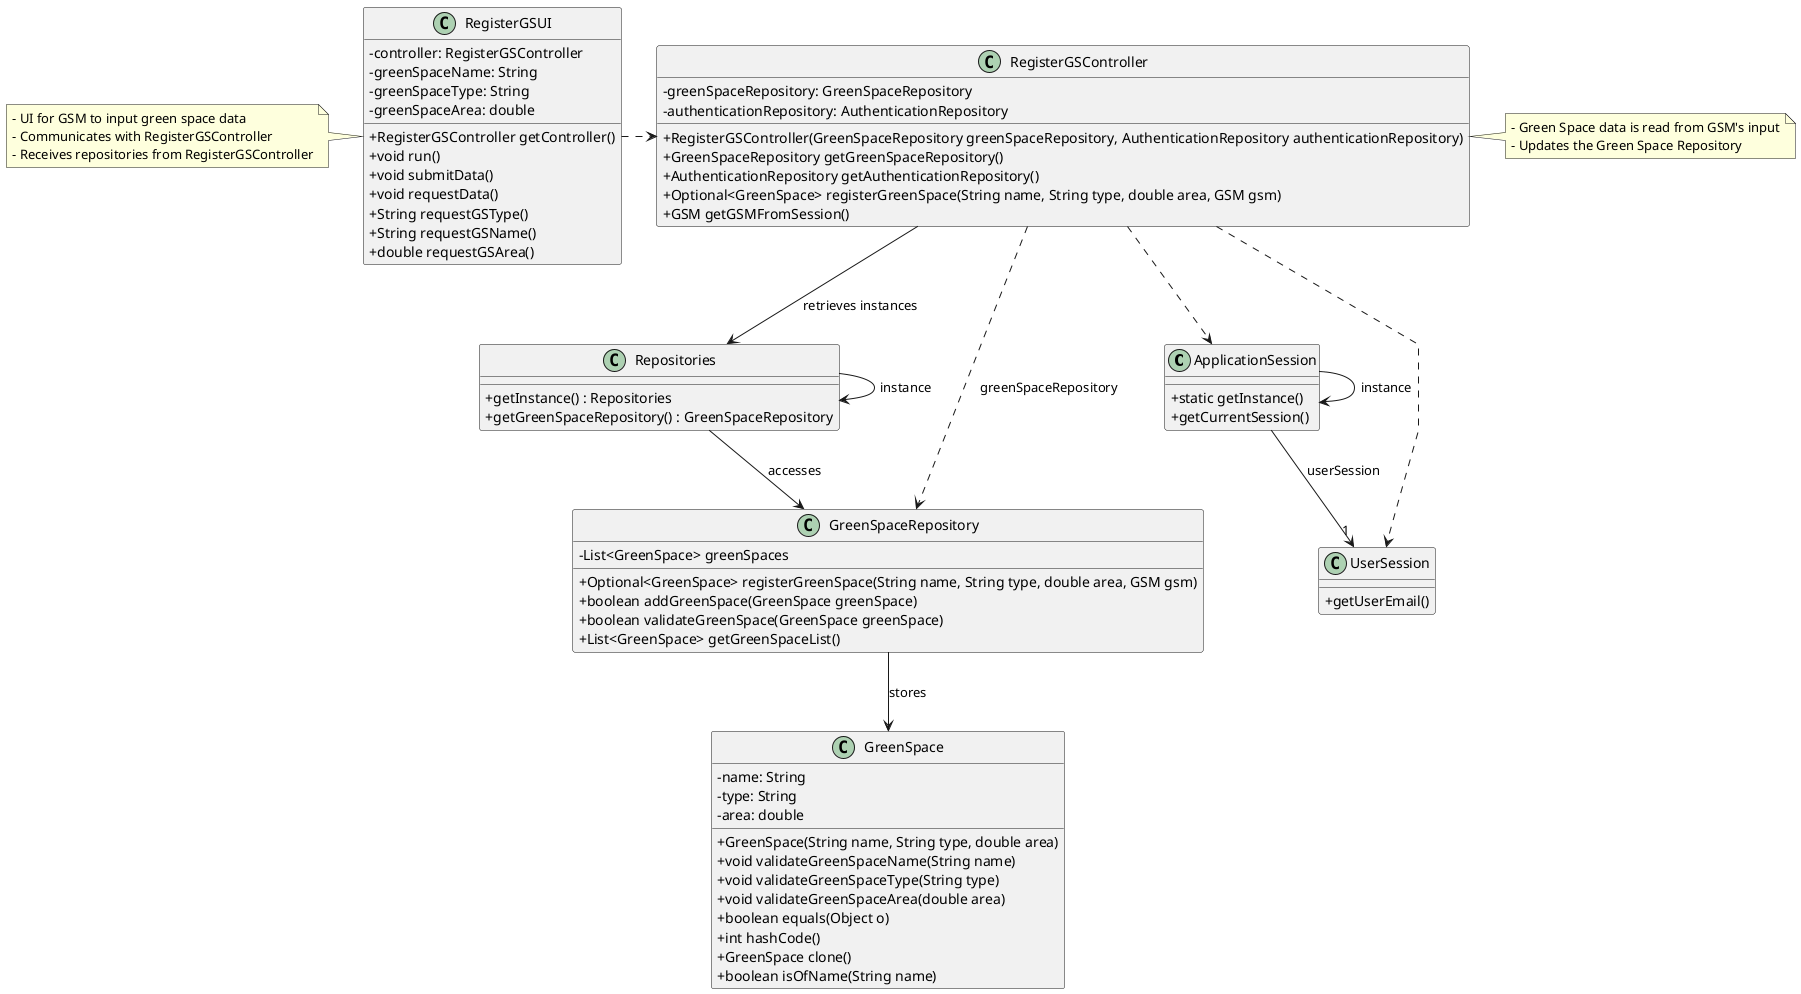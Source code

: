 @startuml
'skinparam monochrome true
skinparam packageStyle rectangle
skinparam shadowing false
skinparam linetype polyline
'skinparam linetype orto

skinparam classAttributeIconSize 0

'left to right direction

class ApplicationSession
{
    + static getInstance()
    + getCurrentSession()
}

class UserSession
{
    + getUserEmail()
}

class GreenSpace {
    - name: String
    - type: String
    - area: double
    + GreenSpace(String name, String type, double area)
    + void validateGreenSpaceName(String name)
    + void validateGreenSpaceType(String type)
    + void validateGreenSpaceArea(double area)
    + boolean equals(Object o)
    + int hashCode()
    + GreenSpace clone()
    + boolean isOfName(String name)
}

class GreenSpaceRepository {
  - List<GreenSpace> greenSpaces
  + Optional<GreenSpace> registerGreenSpace(String name, String type, double area, GSM gsm)
  + boolean addGreenSpace(GreenSpace greenSpace)
  + boolean validateGreenSpace(GreenSpace greenSpace)
  + List<GreenSpace> getGreenSpaceList()
}

class Repositories {
  + getInstance() : Repositories
  + getGreenSpaceRepository() : GreenSpaceRepository
}

class RegisterGSUI {
  - controller: RegisterGSController
  - greenSpaceName: String
  - greenSpaceType: String
  - greenSpaceArea: double
  + RegisterGSController getController()
  + void run()
  + void submitData()
  + void requestData()
  + String requestGSType()
  + String requestGSName()
  + double requestGSArea()
}

class RegisterGSController {
  - greenSpaceRepository: GreenSpaceRepository
  - authenticationRepository: AuthenticationRepository
  + RegisterGSController(GreenSpaceRepository greenSpaceRepository, AuthenticationRepository authenticationRepository)
  + GreenSpaceRepository getGreenSpaceRepository()
  + AuthenticationRepository getAuthenticationRepository()
  + Optional<GreenSpace> registerGreenSpace(String name, String type, double area, GSM gsm)
  + GSM getGSMFromSession()
}

note right of RegisterGSController
  - Green Space data is read from GSM's input
  - Updates the Green Space Repository
end note

note left of RegisterGSUI
  - UI for GSM to input green space data
  - Communicates with RegisterGSController
  - Receives repositories from RegisterGSController
end note

Repositories -> Repositories : instance
ApplicationSession -> ApplicationSession : instance

RegisterGSUI .> RegisterGSController

RegisterGSController -down-> Repositories : retrieves instances

Repositories -down-> GreenSpaceRepository : accesses

RegisterGSController ..> GreenSpaceRepository : greenSpaceRepository

ApplicationSession --> "1" UserSession : userSession

RegisterGSController ..> ApplicationSession
RegisterGSController ..> UserSession

GreenSpaceRepository --> GreenSpace: stores


@enduml